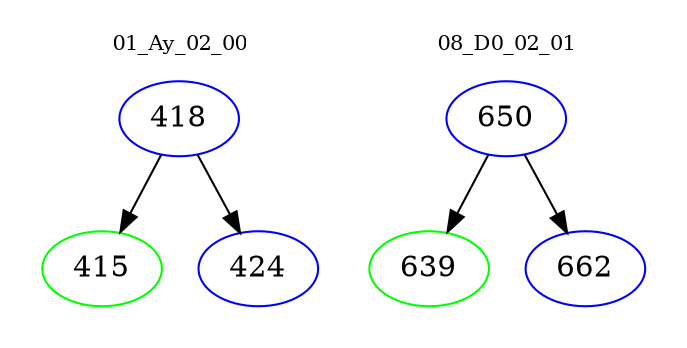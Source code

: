 digraph{
subgraph cluster_0 {
color = white
label = "01_Ay_02_00";
fontsize=10;
T0_418 [label="418", color="blue"]
T0_418 -> T0_415 [color="black"]
T0_415 [label="415", color="green"]
T0_418 -> T0_424 [color="black"]
T0_424 [label="424", color="blue"]
}
subgraph cluster_1 {
color = white
label = "08_D0_02_01";
fontsize=10;
T1_650 [label="650", color="blue"]
T1_650 -> T1_639 [color="black"]
T1_639 [label="639", color="green"]
T1_650 -> T1_662 [color="black"]
T1_662 [label="662", color="blue"]
}
}
